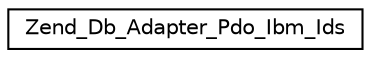 digraph G
{
  edge [fontname="Helvetica",fontsize="10",labelfontname="Helvetica",labelfontsize="10"];
  node [fontname="Helvetica",fontsize="10",shape=record];
  rankdir="LR";
  Node1 [label="Zend_Db_Adapter_Pdo_Ibm_Ids",height=0.2,width=0.4,color="black", fillcolor="white", style="filled",URL="$class_zend___db___adapter___pdo___ibm___ids.html"];
}
